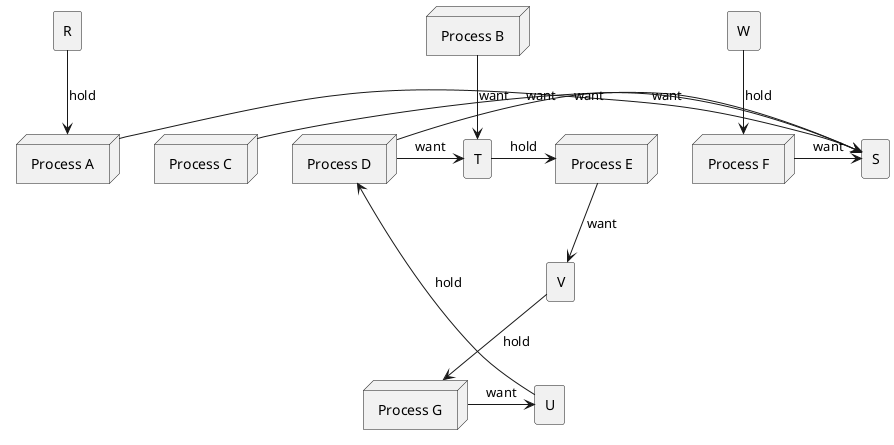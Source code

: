 @startuml
!define RECTANGLE_ROUNDEDRECT
skinparam node {
    RoundCorner 15
}

node "Process A" as A
node "Process B" as B
node "Process C" as C
node "Process D" as D
node "Process E" as E
node "Process F" as F
node "Process G" as G

rectangle "R" as R
rectangle "S" as S
rectangle "T" as T
rectangle "U" as U
rectangle "V" as V
rectangle "W" as W

R -down-> A : hold
A -right-> S : want
B -down-> T : want
C -right-> S : want
U -down-> D : hold
D -right-> S : want
D -right-> T : want
T -right-> E : hold
E -down-> V : want
W -down-> F : hold
F -right-> S : want
V -down-> G : hold
G -right-> U : want
@enduml
